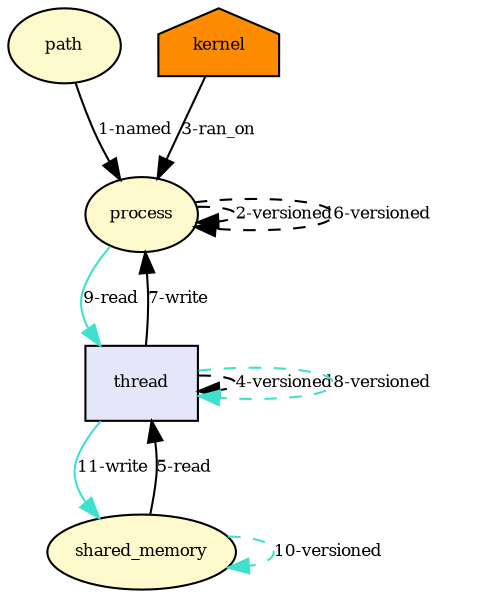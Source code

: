digraph RGL__DirectedAdjacencyGraph {path[fontsize = 8,label = "path",shape = ellipse, fillcolor="#fffacd", style = filled]

process[fontsize = 8,label = "process",shape = ellipse, fillcolor="#fffacd", style = filled]

path -> process[fontsize = 8,label = "1-named", color="#000000"]

process -> process[fontsize = 8,label = "2-versioned", color="#000000", style = dashed]

kernel[fontsize = 8,label = "kernel",shape = house, fillcolor="#ff8c00", style = filled]

kernel -> process[fontsize = 8,label = "3-ran_on", color="#000000"]

thread[fontsize = 8,label = "thread",shape = rectangle, fillcolor="#e6e6fa", style = filled]

thread -> thread[fontsize = 8,label = "4-versioned", color="#000000", style = dashed]

shared_memory[fontsize = 8,label = "shared_memory",shape = ellipse, fillcolor="#fffacd", style = filled]

shared_memory -> thread[fontsize = 8,label = "5-read", color="#000000"]

process -> process[fontsize = 8,label = "6-versioned", color="#000000", style = dashed]

thread -> process[fontsize = 8,label = "7-write", color="#000000"]

thread -> thread[fontsize = 8,label = "8-versioned", color="#40e0d0", style = dashed]

process -> thread[fontsize = 8,label = "9-read", color="#40e0d0"]

shared_memory -> shared_memory[fontsize = 8,label = "10-versioned", color="#40e0d0", style = dashed]

thread -> shared_memory[fontsize = 8,label = "11-write", color="#40e0d0"]

}